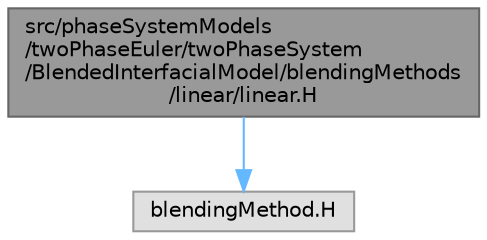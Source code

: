 digraph "src/phaseSystemModels/twoPhaseEuler/twoPhaseSystem/BlendedInterfacialModel/blendingMethods/linear/linear.H"
{
 // LATEX_PDF_SIZE
  bgcolor="transparent";
  edge [fontname=Helvetica,fontsize=10,labelfontname=Helvetica,labelfontsize=10];
  node [fontname=Helvetica,fontsize=10,shape=box,height=0.2,width=0.4];
  Node1 [id="Node000001",label="src/phaseSystemModels\l/twoPhaseEuler/twoPhaseSystem\l/BlendedInterfacialModel/blendingMethods\l/linear/linear.H",height=0.2,width=0.4,color="gray40", fillcolor="grey60", style="filled", fontcolor="black",tooltip=" "];
  Node1 -> Node2 [id="edge1_Node000001_Node000002",color="steelblue1",style="solid",tooltip=" "];
  Node2 [id="Node000002",label="blendingMethod.H",height=0.2,width=0.4,color="grey60", fillcolor="#E0E0E0", style="filled",tooltip=" "];
}
